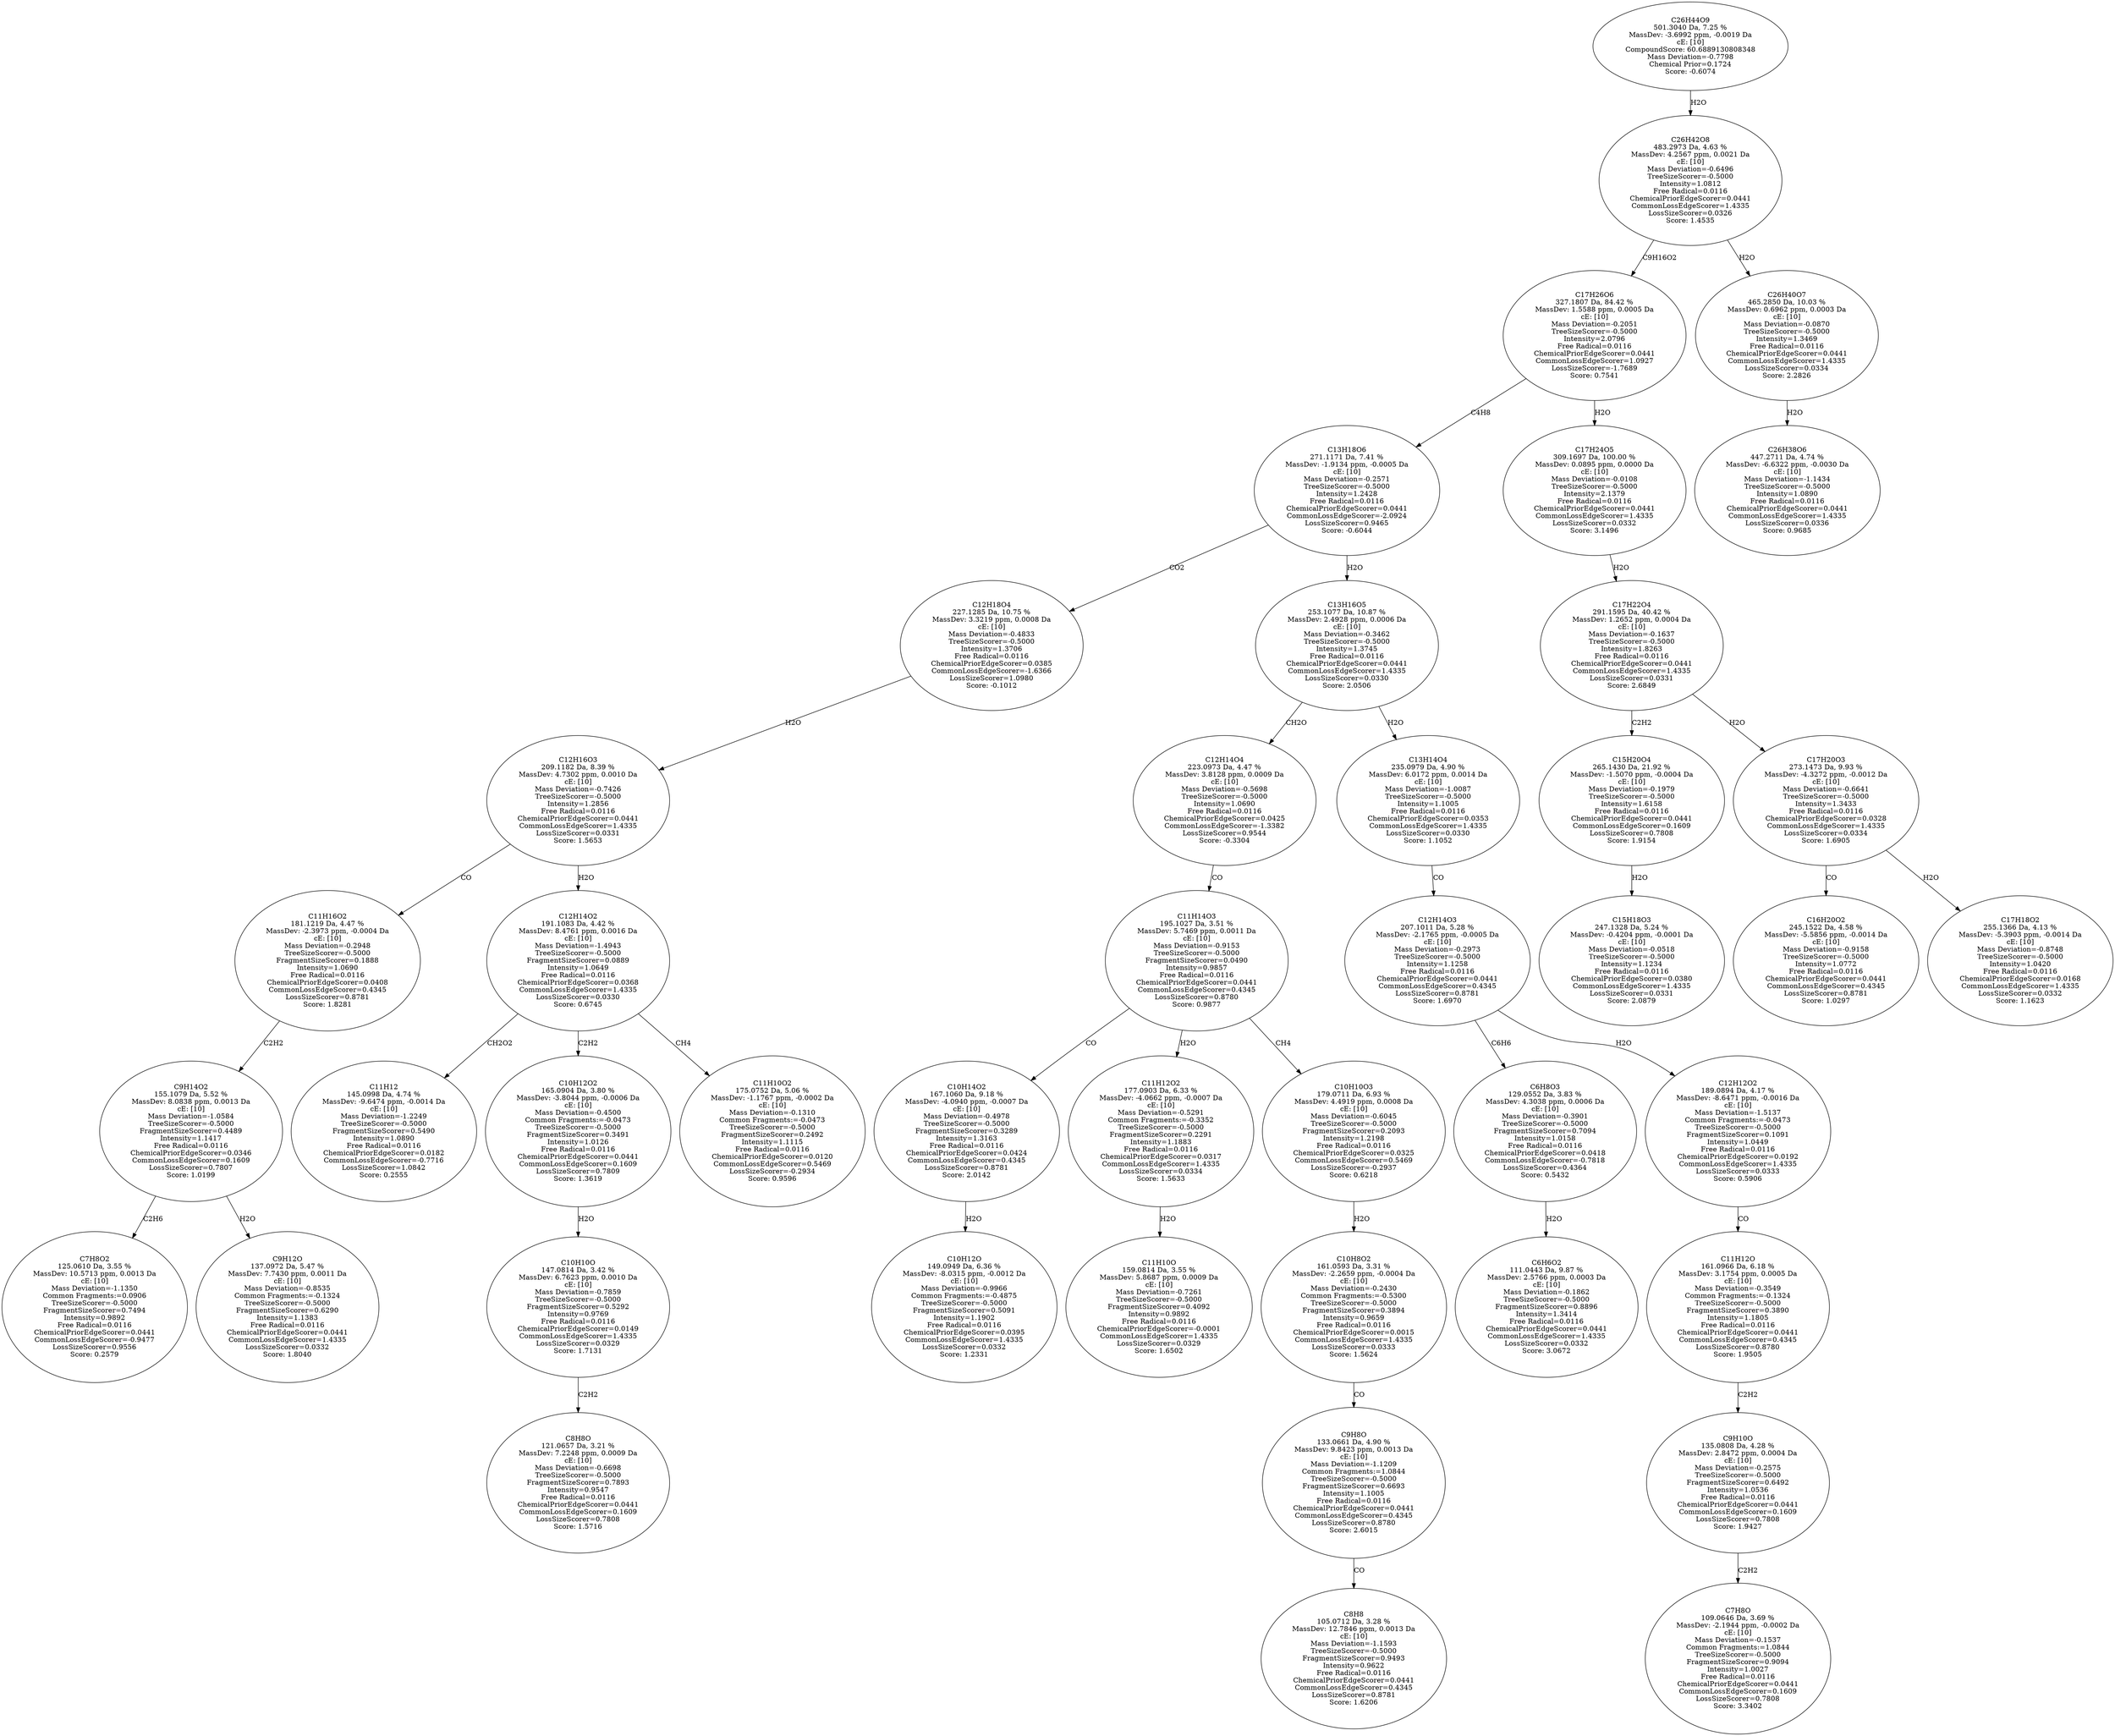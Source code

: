 strict digraph {
v1 [label="C7H8O2\n125.0610 Da, 3.55 %\nMassDev: 10.5713 ppm, 0.0013 Da\ncE: [10]\nMass Deviation=-1.1350\nCommon Fragments:=0.0906\nTreeSizeScorer=-0.5000\nFragmentSizeScorer=0.7494\nIntensity=0.9892\nFree Radical=0.0116\nChemicalPriorEdgeScorer=0.0441\nCommonLossEdgeScorer=-0.9477\nLossSizeScorer=0.9556\nScore: 0.2579"];
v2 [label="C9H12O\n137.0972 Da, 5.47 %\nMassDev: 7.7430 ppm, 0.0011 Da\ncE: [10]\nMass Deviation=-0.8535\nCommon Fragments:=-0.1324\nTreeSizeScorer=-0.5000\nFragmentSizeScorer=0.6290\nIntensity=1.1383\nFree Radical=0.0116\nChemicalPriorEdgeScorer=0.0441\nCommonLossEdgeScorer=1.4335\nLossSizeScorer=0.0332\nScore: 1.8040"];
v3 [label="C9H14O2\n155.1079 Da, 5.52 %\nMassDev: 8.0838 ppm, 0.0013 Da\ncE: [10]\nMass Deviation=-1.0584\nTreeSizeScorer=-0.5000\nFragmentSizeScorer=0.4489\nIntensity=1.1417\nFree Radical=0.0116\nChemicalPriorEdgeScorer=0.0346\nCommonLossEdgeScorer=0.1609\nLossSizeScorer=0.7807\nScore: 1.0199"];
v4 [label="C11H16O2\n181.1219 Da, 4.47 %\nMassDev: -2.3973 ppm, -0.0004 Da\ncE: [10]\nMass Deviation=-0.2948\nTreeSizeScorer=-0.5000\nFragmentSizeScorer=0.1888\nIntensity=1.0690\nFree Radical=0.0116\nChemicalPriorEdgeScorer=0.0408\nCommonLossEdgeScorer=0.4345\nLossSizeScorer=0.8781\nScore: 1.8281"];
v5 [label="C11H12\n145.0998 Da, 4.74 %\nMassDev: -9.6474 ppm, -0.0014 Da\ncE: [10]\nMass Deviation=-1.2249\nTreeSizeScorer=-0.5000\nFragmentSizeScorer=0.5490\nIntensity=1.0890\nFree Radical=0.0116\nChemicalPriorEdgeScorer=0.0182\nCommonLossEdgeScorer=-0.7716\nLossSizeScorer=1.0842\nScore: 0.2555"];
v6 [label="C8H8O\n121.0657 Da, 3.21 %\nMassDev: 7.2248 ppm, 0.0009 Da\ncE: [10]\nMass Deviation=-0.6698\nTreeSizeScorer=-0.5000\nFragmentSizeScorer=0.7893\nIntensity=0.9547\nFree Radical=0.0116\nChemicalPriorEdgeScorer=0.0441\nCommonLossEdgeScorer=0.1609\nLossSizeScorer=0.7808\nScore: 1.5716"];
v7 [label="C10H10O\n147.0814 Da, 3.42 %\nMassDev: 6.7623 ppm, 0.0010 Da\ncE: [10]\nMass Deviation=-0.7859\nTreeSizeScorer=-0.5000\nFragmentSizeScorer=0.5292\nIntensity=0.9769\nFree Radical=0.0116\nChemicalPriorEdgeScorer=0.0149\nCommonLossEdgeScorer=1.4335\nLossSizeScorer=0.0329\nScore: 1.7131"];
v8 [label="C10H12O2\n165.0904 Da, 3.80 %\nMassDev: -3.8044 ppm, -0.0006 Da\ncE: [10]\nMass Deviation=-0.4500\nCommon Fragments:=-0.0473\nTreeSizeScorer=-0.5000\nFragmentSizeScorer=0.3491\nIntensity=1.0126\nFree Radical=0.0116\nChemicalPriorEdgeScorer=0.0441\nCommonLossEdgeScorer=0.1609\nLossSizeScorer=0.7809\nScore: 1.3619"];
v9 [label="C11H10O2\n175.0752 Da, 5.06 %\nMassDev: -1.1767 ppm, -0.0002 Da\ncE: [10]\nMass Deviation=-0.1310\nCommon Fragments:=-0.0473\nTreeSizeScorer=-0.5000\nFragmentSizeScorer=0.2492\nIntensity=1.1115\nFree Radical=0.0116\nChemicalPriorEdgeScorer=0.0120\nCommonLossEdgeScorer=0.5469\nLossSizeScorer=-0.2934\nScore: 0.9596"];
v10 [label="C12H14O2\n191.1083 Da, 4.42 %\nMassDev: 8.4761 ppm, 0.0016 Da\ncE: [10]\nMass Deviation=-1.4943\nTreeSizeScorer=-0.5000\nFragmentSizeScorer=0.0889\nIntensity=1.0649\nFree Radical=0.0116\nChemicalPriorEdgeScorer=0.0368\nCommonLossEdgeScorer=1.4335\nLossSizeScorer=0.0330\nScore: 0.6745"];
v11 [label="C12H16O3\n209.1182 Da, 8.39 %\nMassDev: 4.7302 ppm, 0.0010 Da\ncE: [10]\nMass Deviation=-0.7426\nTreeSizeScorer=-0.5000\nIntensity=1.2856\nFree Radical=0.0116\nChemicalPriorEdgeScorer=0.0441\nCommonLossEdgeScorer=1.4335\nLossSizeScorer=0.0331\nScore: 1.5653"];
v12 [label="C12H18O4\n227.1285 Da, 10.75 %\nMassDev: 3.3219 ppm, 0.0008 Da\ncE: [10]\nMass Deviation=-0.4833\nTreeSizeScorer=-0.5000\nIntensity=1.3706\nFree Radical=0.0116\nChemicalPriorEdgeScorer=0.0385\nCommonLossEdgeScorer=-1.6366\nLossSizeScorer=1.0980\nScore: -0.1012"];
v13 [label="C10H12O\n149.0949 Da, 6.36 %\nMassDev: -8.0315 ppm, -0.0012 Da\ncE: [10]\nMass Deviation=-0.9966\nCommon Fragments:=-0.4875\nTreeSizeScorer=-0.5000\nFragmentSizeScorer=0.5091\nIntensity=1.1902\nFree Radical=0.0116\nChemicalPriorEdgeScorer=0.0395\nCommonLossEdgeScorer=1.4335\nLossSizeScorer=0.0332\nScore: 1.2331"];
v14 [label="C10H14O2\n167.1060 Da, 9.18 %\nMassDev: -4.0940 ppm, -0.0007 Da\ncE: [10]\nMass Deviation=-0.4978\nTreeSizeScorer=-0.5000\nFragmentSizeScorer=0.3289\nIntensity=1.3163\nFree Radical=0.0116\nChemicalPriorEdgeScorer=0.0424\nCommonLossEdgeScorer=0.4345\nLossSizeScorer=0.8781\nScore: 2.0142"];
v15 [label="C11H10O\n159.0814 Da, 3.55 %\nMassDev: 5.8687 ppm, 0.0009 Da\ncE: [10]\nMass Deviation=-0.7261\nTreeSizeScorer=-0.5000\nFragmentSizeScorer=0.4092\nIntensity=0.9892\nFree Radical=0.0116\nChemicalPriorEdgeScorer=-0.0001\nCommonLossEdgeScorer=1.4335\nLossSizeScorer=0.0329\nScore: 1.6502"];
v16 [label="C11H12O2\n177.0903 Da, 6.33 %\nMassDev: -4.0662 ppm, -0.0007 Da\ncE: [10]\nMass Deviation=-0.5291\nCommon Fragments:=-0.3352\nTreeSizeScorer=-0.5000\nFragmentSizeScorer=0.2291\nIntensity=1.1883\nFree Radical=0.0116\nChemicalPriorEdgeScorer=0.0317\nCommonLossEdgeScorer=1.4335\nLossSizeScorer=0.0334\nScore: 1.5633"];
v17 [label="C8H8\n105.0712 Da, 3.28 %\nMassDev: 12.7846 ppm, 0.0013 Da\ncE: [10]\nMass Deviation=-1.1593\nTreeSizeScorer=-0.5000\nFragmentSizeScorer=0.9493\nIntensity=0.9622\nFree Radical=0.0116\nChemicalPriorEdgeScorer=0.0441\nCommonLossEdgeScorer=0.4345\nLossSizeScorer=0.8781\nScore: 1.6206"];
v18 [label="C9H8O\n133.0661 Da, 4.90 %\nMassDev: 9.8423 ppm, 0.0013 Da\ncE: [10]\nMass Deviation=-1.1209\nCommon Fragments:=1.0844\nTreeSizeScorer=-0.5000\nFragmentSizeScorer=0.6693\nIntensity=1.1005\nFree Radical=0.0116\nChemicalPriorEdgeScorer=0.0441\nCommonLossEdgeScorer=0.4345\nLossSizeScorer=0.8780\nScore: 2.6015"];
v19 [label="C10H8O2\n161.0593 Da, 3.31 %\nMassDev: -2.2659 ppm, -0.0004 Da\ncE: [10]\nMass Deviation=-0.2430\nCommon Fragments:=-0.5300\nTreeSizeScorer=-0.5000\nFragmentSizeScorer=0.3894\nIntensity=0.9659\nFree Radical=0.0116\nChemicalPriorEdgeScorer=0.0015\nCommonLossEdgeScorer=1.4335\nLossSizeScorer=0.0333\nScore: 1.5624"];
v20 [label="C10H10O3\n179.0711 Da, 6.93 %\nMassDev: 4.4919 ppm, 0.0008 Da\ncE: [10]\nMass Deviation=-0.6045\nTreeSizeScorer=-0.5000\nFragmentSizeScorer=0.2093\nIntensity=1.2198\nFree Radical=0.0116\nChemicalPriorEdgeScorer=0.0325\nCommonLossEdgeScorer=0.5469\nLossSizeScorer=-0.2937\nScore: 0.6218"];
v21 [label="C11H14O3\n195.1027 Da, 3.51 %\nMassDev: 5.7469 ppm, 0.0011 Da\ncE: [10]\nMass Deviation=-0.9153\nTreeSizeScorer=-0.5000\nFragmentSizeScorer=0.0490\nIntensity=0.9857\nFree Radical=0.0116\nChemicalPriorEdgeScorer=0.0441\nCommonLossEdgeScorer=0.4345\nLossSizeScorer=0.8780\nScore: 0.9877"];
v22 [label="C12H14O4\n223.0973 Da, 4.47 %\nMassDev: 3.8128 ppm, 0.0009 Da\ncE: [10]\nMass Deviation=-0.5698\nTreeSizeScorer=-0.5000\nIntensity=1.0690\nFree Radical=0.0116\nChemicalPriorEdgeScorer=0.0425\nCommonLossEdgeScorer=-1.3382\nLossSizeScorer=0.9544\nScore: -0.3304"];
v23 [label="C6H6O2\n111.0443 Da, 9.87 %\nMassDev: 2.5766 ppm, 0.0003 Da\ncE: [10]\nMass Deviation=-0.1862\nTreeSizeScorer=-0.5000\nFragmentSizeScorer=0.8896\nIntensity=1.3414\nFree Radical=0.0116\nChemicalPriorEdgeScorer=0.0441\nCommonLossEdgeScorer=1.4335\nLossSizeScorer=0.0332\nScore: 3.0672"];
v24 [label="C6H8O3\n129.0552 Da, 3.83 %\nMassDev: 4.3038 ppm, 0.0006 Da\ncE: [10]\nMass Deviation=-0.3901\nTreeSizeScorer=-0.5000\nFragmentSizeScorer=0.7094\nIntensity=1.0158\nFree Radical=0.0116\nChemicalPriorEdgeScorer=0.0418\nCommonLossEdgeScorer=-0.7818\nLossSizeScorer=0.4364\nScore: 0.5432"];
v25 [label="C7H8O\n109.0646 Da, 3.69 %\nMassDev: -2.1944 ppm, -0.0002 Da\ncE: [10]\nMass Deviation=-0.1537\nCommon Fragments:=1.0844\nTreeSizeScorer=-0.5000\nFragmentSizeScorer=0.9094\nIntensity=1.0027\nFree Radical=0.0116\nChemicalPriorEdgeScorer=0.0441\nCommonLossEdgeScorer=0.1609\nLossSizeScorer=0.7808\nScore: 3.3402"];
v26 [label="C9H10O\n135.0808 Da, 4.28 %\nMassDev: 2.8472 ppm, 0.0004 Da\ncE: [10]\nMass Deviation=-0.2575\nTreeSizeScorer=-0.5000\nFragmentSizeScorer=0.6492\nIntensity=1.0536\nFree Radical=0.0116\nChemicalPriorEdgeScorer=0.0441\nCommonLossEdgeScorer=0.1609\nLossSizeScorer=0.7808\nScore: 1.9427"];
v27 [label="C11H12O\n161.0966 Da, 6.18 %\nMassDev: 3.1754 ppm, 0.0005 Da\ncE: [10]\nMass Deviation=-0.3549\nCommon Fragments:=-0.1324\nTreeSizeScorer=-0.5000\nFragmentSizeScorer=0.3890\nIntensity=1.1805\nFree Radical=0.0116\nChemicalPriorEdgeScorer=0.0441\nCommonLossEdgeScorer=0.4345\nLossSizeScorer=0.8780\nScore: 1.9505"];
v28 [label="C12H12O2\n189.0894 Da, 4.17 %\nMassDev: -8.6471 ppm, -0.0016 Da\ncE: [10]\nMass Deviation=-1.5137\nCommon Fragments:=-0.0473\nTreeSizeScorer=-0.5000\nFragmentSizeScorer=0.1091\nIntensity=1.0449\nFree Radical=0.0116\nChemicalPriorEdgeScorer=0.0192\nCommonLossEdgeScorer=1.4335\nLossSizeScorer=0.0333\nScore: 0.5906"];
v29 [label="C12H14O3\n207.1011 Da, 5.28 %\nMassDev: -2.1765 ppm, -0.0005 Da\ncE: [10]\nMass Deviation=-0.2973\nTreeSizeScorer=-0.5000\nIntensity=1.1258\nFree Radical=0.0116\nChemicalPriorEdgeScorer=0.0441\nCommonLossEdgeScorer=0.4345\nLossSizeScorer=0.8781\nScore: 1.6970"];
v30 [label="C13H14O4\n235.0979 Da, 4.90 %\nMassDev: 6.0172 ppm, 0.0014 Da\ncE: [10]\nMass Deviation=-1.0087\nTreeSizeScorer=-0.5000\nIntensity=1.1005\nFree Radical=0.0116\nChemicalPriorEdgeScorer=0.0353\nCommonLossEdgeScorer=1.4335\nLossSizeScorer=0.0330\nScore: 1.1052"];
v31 [label="C13H16O5\n253.1077 Da, 10.87 %\nMassDev: 2.4928 ppm, 0.0006 Da\ncE: [10]\nMass Deviation=-0.3462\nTreeSizeScorer=-0.5000\nIntensity=1.3745\nFree Radical=0.0116\nChemicalPriorEdgeScorer=0.0441\nCommonLossEdgeScorer=1.4335\nLossSizeScorer=0.0330\nScore: 2.0506"];
v32 [label="C13H18O6\n271.1171 Da, 7.41 %\nMassDev: -1.9134 ppm, -0.0005 Da\ncE: [10]\nMass Deviation=-0.2571\nTreeSizeScorer=-0.5000\nIntensity=1.2428\nFree Radical=0.0116\nChemicalPriorEdgeScorer=0.0441\nCommonLossEdgeScorer=-2.0924\nLossSizeScorer=0.9465\nScore: -0.6044"];
v33 [label="C15H18O3\n247.1328 Da, 5.24 %\nMassDev: -0.4204 ppm, -0.0001 Da\ncE: [10]\nMass Deviation=-0.0518\nTreeSizeScorer=-0.5000\nIntensity=1.1234\nFree Radical=0.0116\nChemicalPriorEdgeScorer=0.0380\nCommonLossEdgeScorer=1.4335\nLossSizeScorer=0.0331\nScore: 2.0879"];
v34 [label="C15H20O4\n265.1430 Da, 21.92 %\nMassDev: -1.5070 ppm, -0.0004 Da\ncE: [10]\nMass Deviation=-0.1979\nTreeSizeScorer=-0.5000\nIntensity=1.6158\nFree Radical=0.0116\nChemicalPriorEdgeScorer=0.0441\nCommonLossEdgeScorer=0.1609\nLossSizeScorer=0.7808\nScore: 1.9154"];
v35 [label="C16H20O2\n245.1522 Da, 4.58 %\nMassDev: -5.5856 ppm, -0.0014 Da\ncE: [10]\nMass Deviation=-0.9158\nTreeSizeScorer=-0.5000\nIntensity=1.0772\nFree Radical=0.0116\nChemicalPriorEdgeScorer=0.0441\nCommonLossEdgeScorer=0.4345\nLossSizeScorer=0.8781\nScore: 1.0297"];
v36 [label="C17H18O2\n255.1366 Da, 4.13 %\nMassDev: -5.3903 ppm, -0.0014 Da\ncE: [10]\nMass Deviation=-0.8748\nTreeSizeScorer=-0.5000\nIntensity=1.0420\nFree Radical=0.0116\nChemicalPriorEdgeScorer=0.0168\nCommonLossEdgeScorer=1.4335\nLossSizeScorer=0.0332\nScore: 1.1623"];
v37 [label="C17H20O3\n273.1473 Da, 9.93 %\nMassDev: -4.3272 ppm, -0.0012 Da\ncE: [10]\nMass Deviation=-0.6641\nTreeSizeScorer=-0.5000\nIntensity=1.3433\nFree Radical=0.0116\nChemicalPriorEdgeScorer=0.0328\nCommonLossEdgeScorer=1.4335\nLossSizeScorer=0.0334\nScore: 1.6905"];
v38 [label="C17H22O4\n291.1595 Da, 40.42 %\nMassDev: 1.2652 ppm, 0.0004 Da\ncE: [10]\nMass Deviation=-0.1637\nTreeSizeScorer=-0.5000\nIntensity=1.8263\nFree Radical=0.0116\nChemicalPriorEdgeScorer=0.0441\nCommonLossEdgeScorer=1.4335\nLossSizeScorer=0.0331\nScore: 2.6849"];
v39 [label="C17H24O5\n309.1697 Da, 100.00 %\nMassDev: 0.0895 ppm, 0.0000 Da\ncE: [10]\nMass Deviation=-0.0108\nTreeSizeScorer=-0.5000\nIntensity=2.1379\nFree Radical=0.0116\nChemicalPriorEdgeScorer=0.0441\nCommonLossEdgeScorer=1.4335\nLossSizeScorer=0.0332\nScore: 3.1496"];
v40 [label="C17H26O6\n327.1807 Da, 84.42 %\nMassDev: 1.5588 ppm, 0.0005 Da\ncE: [10]\nMass Deviation=-0.2051\nTreeSizeScorer=-0.5000\nIntensity=2.0796\nFree Radical=0.0116\nChemicalPriorEdgeScorer=0.0441\nCommonLossEdgeScorer=1.0927\nLossSizeScorer=-1.7689\nScore: 0.7541"];
v41 [label="C26H38O6\n447.2711 Da, 4.74 %\nMassDev: -6.6322 ppm, -0.0030 Da\ncE: [10]\nMass Deviation=-1.1434\nTreeSizeScorer=-0.5000\nIntensity=1.0890\nFree Radical=0.0116\nChemicalPriorEdgeScorer=0.0441\nCommonLossEdgeScorer=1.4335\nLossSizeScorer=0.0336\nScore: 0.9685"];
v42 [label="C26H40O7\n465.2850 Da, 10.03 %\nMassDev: 0.6962 ppm, 0.0003 Da\ncE: [10]\nMass Deviation=-0.0870\nTreeSizeScorer=-0.5000\nIntensity=1.3469\nFree Radical=0.0116\nChemicalPriorEdgeScorer=0.0441\nCommonLossEdgeScorer=1.4335\nLossSizeScorer=0.0334\nScore: 2.2826"];
v43 [label="C26H42O8\n483.2973 Da, 4.63 %\nMassDev: 4.2567 ppm, 0.0021 Da\ncE: [10]\nMass Deviation=-0.6496\nTreeSizeScorer=-0.5000\nIntensity=1.0812\nFree Radical=0.0116\nChemicalPriorEdgeScorer=0.0441\nCommonLossEdgeScorer=1.4335\nLossSizeScorer=0.0326\nScore: 1.4535"];
v44 [label="C26H44O9\n501.3040 Da, 7.25 %\nMassDev: -3.6992 ppm, -0.0019 Da\ncE: [10]\nCompoundScore: 60.6889130808348\nMass Deviation=-0.7798\nChemical Prior=0.1724\nScore: -0.6074"];
v3 -> v1 [label="C2H6"];
v3 -> v2 [label="H2O"];
v4 -> v3 [label="C2H2"];
v11 -> v4 [label="CO"];
v10 -> v5 [label="CH2O2"];
v7 -> v6 [label="C2H2"];
v8 -> v7 [label="H2O"];
v10 -> v8 [label="C2H2"];
v10 -> v9 [label="CH4"];
v11 -> v10 [label="H2O"];
v12 -> v11 [label="H2O"];
v32 -> v12 [label="CO2"];
v14 -> v13 [label="H2O"];
v21 -> v14 [label="CO"];
v16 -> v15 [label="H2O"];
v21 -> v16 [label="H2O"];
v18 -> v17 [label="CO"];
v19 -> v18 [label="CO"];
v20 -> v19 [label="H2O"];
v21 -> v20 [label="CH4"];
v22 -> v21 [label="CO"];
v31 -> v22 [label="CH2O"];
v24 -> v23 [label="H2O"];
v29 -> v24 [label="C6H6"];
v26 -> v25 [label="C2H2"];
v27 -> v26 [label="C2H2"];
v28 -> v27 [label="CO"];
v29 -> v28 [label="H2O"];
v30 -> v29 [label="CO"];
v31 -> v30 [label="H2O"];
v32 -> v31 [label="H2O"];
v40 -> v32 [label="C4H8"];
v34 -> v33 [label="H2O"];
v38 -> v34 [label="C2H2"];
v37 -> v35 [label="CO"];
v37 -> v36 [label="H2O"];
v38 -> v37 [label="H2O"];
v39 -> v38 [label="H2O"];
v40 -> v39 [label="H2O"];
v43 -> v40 [label="C9H16O2"];
v42 -> v41 [label="H2O"];
v43 -> v42 [label="H2O"];
v44 -> v43 [label="H2O"];
}